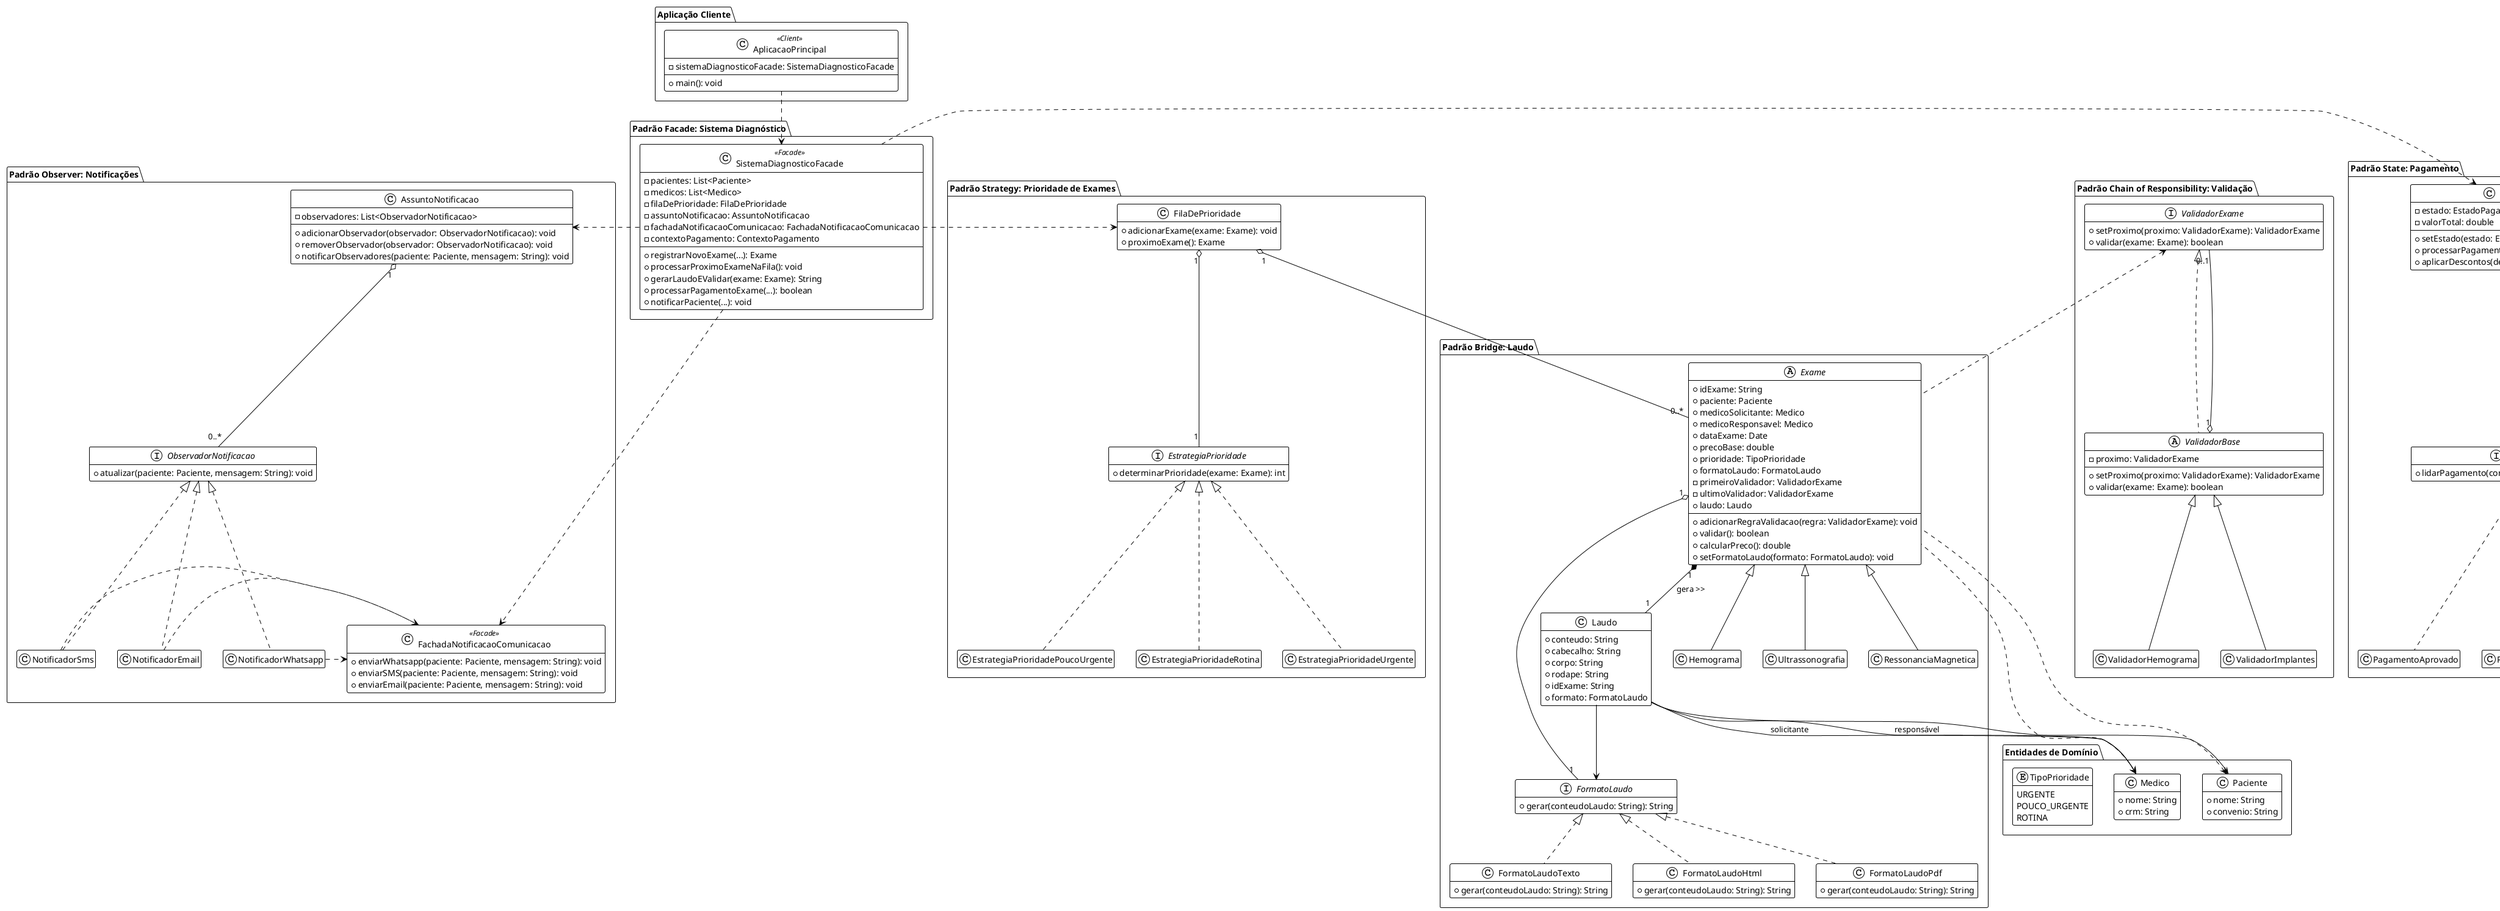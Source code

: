 @startuml
!theme plain
skinparam classAttributeIconStyle public private
hide empty members

' 0. Entidades de Domínio Básicas
package "Entidades de Domínio" {
    class Paciente {
        +nome: String
        +convenio: String
    }

    class Medico {
        +nome: String
        +crm: String
    }

    enum TipoPrioridade {
        URGENTE
        POUCO_URGENTE
        ROTINA
    }
}

' 1. Bridge Pattern: Exame e Formatação de Laudo
package "Padrão Bridge: Laudo" {
    interface FormatoLaudo {
        +gerar(conteudoLaudo: String): String
    }

    class FormatoLaudoTexto implements FormatoLaudo { 
        +gerar(conteudoLaudo: String): String
    }
    class FormatoLaudoHtml implements FormatoLaudo { 
        +gerar(conteudoLaudo: String): String
    }
    class FormatoLaudoPdf implements FormatoLaudo { 
        +gerar(conteudoLaudo: String): String
    }

    class Laudo {
        +conteudo: String
        +cabecalho: String
        +corpo: String
        +rodape: String
        +idExame: String
        +formato: FormatoLaudo
    }

    abstract class Exame {
        +idExame: String
        +paciente: Paciente
        +medicoSolicitante: Medico
        +medicoResponsavel: Medico
        +dataExame: Date
        +precoBase: double
        +prioridade: TipoPrioridade
        +formatoLaudo: FormatoLaudo
        -primeiroValidador: ValidadorExame
        -ultimoValidador: ValidadorExame
        +adicionarRegraValidacao(regra: ValidadorExame): void
        +validar(): boolean
        +calcularPreco(): double
        +setFormatoLaudo(formato: FormatoLaudo): void
        +laudo: Laudo
    }

    class Hemograma extends Exame 
    class Ultrassonografia extends Exame
    class RessonanciaMagnetica extends Exame

    Exame "1" o-- "1" FormatoLaudo
    Exame "1" *-- "1" Laudo : gera >>
    Laudo --> Paciente
    Laudo --> Medico : solicitante
    Laudo --> Medico : responsável
    Laudo --> FormatoLaudo
}

' 2. Chain of Responsibility: Validação de Exames
package "Padrão Chain of Responsibility: Validação" {
    interface ValidadorExame {
        +setProximo(proximo: ValidadorExame): ValidadorExame
        +validar(exame: Exame): boolean
    }

    abstract class ValidadorBase implements ValidadorExame {
        -proximo: ValidadorExame
        +setProximo(proximo: ValidadorExame): ValidadorExame
        +validar(exame: Exame): boolean
    }

    class ValidadorHemograma extends ValidadorBase
    class ValidadorImplantes extends ValidadorBase

    ValidadorBase "1" o-- "0..1" ValidadorExame
}

' 3. Observer Pattern: Notificações
package "Padrão Observer: Notificações" {
    interface ObservadorNotificacao {
        +atualizar(paciente: Paciente, mensagem: String): void
    }

    class AssuntoNotificacao {
        -observadores: List<ObservadorNotificacao>
        +adicionarObservador(observador: ObservadorNotificacao): void
        +removerObservador(observador: ObservadorNotificacao): void
        +notificarObservadores(paciente: Paciente, mensagem: String): void
    }

    class NotificadorWhatsapp implements ObservadorNotificacao
    class NotificadorSms implements ObservadorNotificacao
    class NotificadorEmail implements ObservadorNotificacao

    class FachadaNotificacaoComunicacao <<Facade>> {
        +enviarWhatsapp(paciente: Paciente, mensagem: String): void
        +enviarSMS(paciente: Paciente, mensagem: String): void
        +enviarEmail(paciente: Paciente, mensagem: String): void
    }

    AssuntoNotificacao "1" o-- "0..*" ObservadorNotificacao
    NotificadorWhatsapp .right.> FachadaNotificacaoComunicacao
    NotificadorSms .right.> FachadaNotificacaoComunicacao
    NotificadorEmail .right.> FachadaNotificacaoComunicacao
}

' 4. Decorator Pattern: Descontos
package "Padrão Decorator: Descontos" {
    interface Desconto {
        +aplicarDesconto(originalPrice: double): double
    }

    class PrecoBase implements Desconto
    class DescontoConvenio extends PrecoBase
    class DescontoIdoso extends PrecoBase
    class DescontoOutubroRosa extends PrecoBase
}

' 5. Strategy Pattern: Prioridade de Exames
package "Padrão Strategy: Prioridade de Exames" {
    class FilaDePrioridade {
        +adicionarExame(exame: Exame): void
        +proximoExame(): Exame
    }

    interface EstrategiaPrioridade {
        +determinarPrioridade(exame: Exame): int
    }

    class EstrategiaPrioridadeUrgente implements EstrategiaPrioridade
    class EstrategiaPrioridadePoucoUrgente implements EstrategiaPrioridade
    class EstrategiaPrioridadeRotina implements EstrategiaPrioridade

    FilaDePrioridade "1" o-- "1" EstrategiaPrioridade
}

' 6. State Pattern: Pagamento
package "Padrão State: Pagamento" {
    class ContextoPagamento {
        -estado: EstadoPagamento
        -valorTotal: double
        +setEstado(estado: EstadoPagamento): void
        +processarPagamento(): boolean
        +aplicarDescontos(descontosAplicar: List<Desconto>): void
    }

    interface EstadoPagamento {
        +lidarPagamento(contexto: ContextoPagamento): boolean
    }

    class PagamentoPendente implements EstadoPagamento
    class PagamentoAprovado implements EstadoPagamento
    class PagamentoRecusado implements EstadoPagamento

    ContextoPagamento "1" *-- "1" EstadoPagamento
    ContextoPagamento "1" o-- "0..*" Desconto
}

' 7. Facade Pattern: Orquestração do Sistema
package "Padrão Facade: Sistema Diagnóstico" {
    class SistemaDiagnosticoFacade <<Facade>> {
        -pacientes: List<Paciente>
        -medicos: List<Medico>
        -filaDePrioridade: FilaDePrioridade
        -assuntoNotificacao: AssuntoNotificacao
        -fachadaNotificacaoComunicacao: FachadaNotificacaoComunicacao
        -contextoPagamento: ContextoPagamento
        +registrarNovoExame(...): Exame
        +processarProximoExameNaFila(): void
        +gerarLaudoEValidar(exame: Exame): String
        +processarPagamentoExame(...): boolean
        +notificarPaciente(...): void
    }

    SistemaDiagnosticoFacade .right.> FilaDePrioridade
    SistemaDiagnosticoFacade .right.> AssuntoNotificacao
    SistemaDiagnosticoFacade .right.> FachadaNotificacaoComunicacao
    SistemaDiagnosticoFacade .right.> ContextoPagamento
}

' 8. Cliente Principal
package "Aplicação Cliente" {
    class AplicacaoPrincipal <<Client>> {
        -sistemaDiagnosticoFacade: SistemaDiagnosticoFacade
        +main(): void
    }

    AplicacaoPrincipal .down.> SistemaDiagnosticoFacade
}

' Conexões gerais
Exame .up.> Paciente
Exame .up.> Medico
Exame .up.> ValidadorExame
FilaDePrioridade "1" o-- "0..*" Exame
@enduml